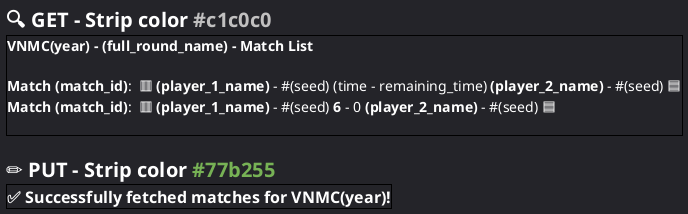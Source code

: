 @startsalt matches
	<style>
		saltDiagram {
			BackgroundColor #242429
		}
	</style>
	{
		= <color:#ffffff>🔍 GET - Strip color <color:#c1c0c0><size:16>#c1c0c0
		{+
			<b><color:#ffffff><size:14>VNMC(year) - (full_round_name) - Match List
			.
			<color:#ffffff><size:14>**Match (match_id)**:  🟥 **(player_1_name)** - #(seed) (time - remaining_time) **(player_2_name)** - #(seed) 🟦
			<color:#ffffff><size:14>**Match (match_id)**:  🟥 **(player_1_name)** - #(seed) **6** - 0 **(player_2_name)** - #(seed) 🟦 /' if match is completed '/
			/' rest of matches '/.
		}
		.
		= <color:#ffffff>✏️ PUT - Strip color <color:#77b255><size:16>#77b255
		{+
			<b><color:#ffffff><size:16>✅ Successfully fetched matches for VNMC(year)!
		}
	}
@endsalt
